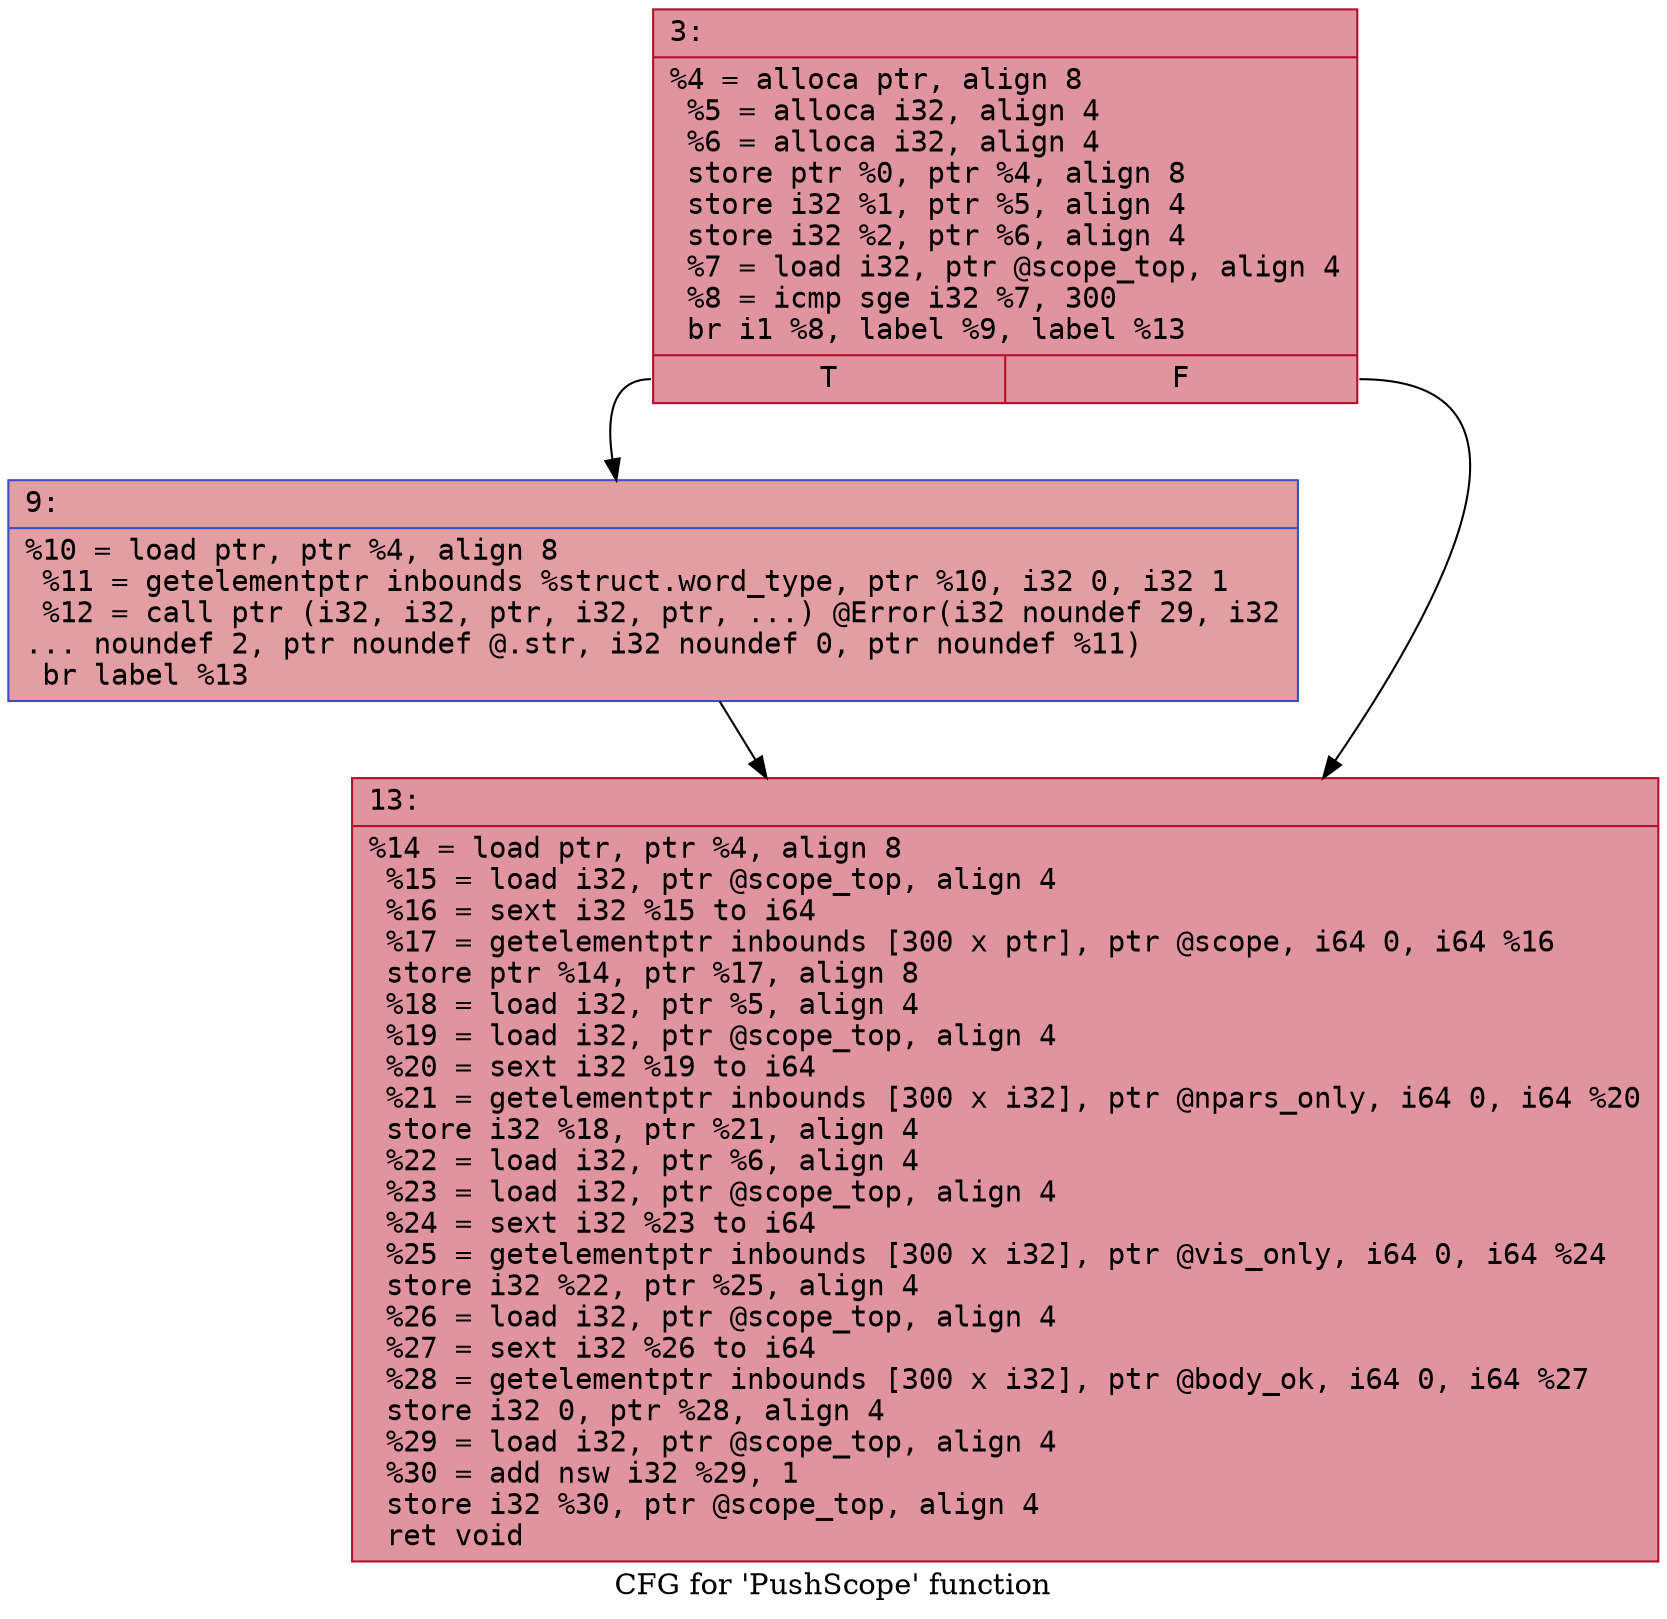 digraph "CFG for 'PushScope' function" {
	label="CFG for 'PushScope' function";

	Node0x60000037e350 [shape=record,color="#b70d28ff", style=filled, fillcolor="#b70d2870" fontname="Courier",label="{3:\l|  %4 = alloca ptr, align 8\l  %5 = alloca i32, align 4\l  %6 = alloca i32, align 4\l  store ptr %0, ptr %4, align 8\l  store i32 %1, ptr %5, align 4\l  store i32 %2, ptr %6, align 4\l  %7 = load i32, ptr @scope_top, align 4\l  %8 = icmp sge i32 %7, 300\l  br i1 %8, label %9, label %13\l|{<s0>T|<s1>F}}"];
	Node0x60000037e350:s0 -> Node0x60000037e3a0[tooltip="3 -> 9\nProbability 50.00%" ];
	Node0x60000037e350:s1 -> Node0x60000037e3f0[tooltip="3 -> 13\nProbability 50.00%" ];
	Node0x60000037e3a0 [shape=record,color="#3d50c3ff", style=filled, fillcolor="#be242e70" fontname="Courier",label="{9:\l|  %10 = load ptr, ptr %4, align 8\l  %11 = getelementptr inbounds %struct.word_type, ptr %10, i32 0, i32 1\l  %12 = call ptr (i32, i32, ptr, i32, ptr, ...) @Error(i32 noundef 29, i32\l... noundef 2, ptr noundef @.str, i32 noundef 0, ptr noundef %11)\l  br label %13\l}"];
	Node0x60000037e3a0 -> Node0x60000037e3f0[tooltip="9 -> 13\nProbability 100.00%" ];
	Node0x60000037e3f0 [shape=record,color="#b70d28ff", style=filled, fillcolor="#b70d2870" fontname="Courier",label="{13:\l|  %14 = load ptr, ptr %4, align 8\l  %15 = load i32, ptr @scope_top, align 4\l  %16 = sext i32 %15 to i64\l  %17 = getelementptr inbounds [300 x ptr], ptr @scope, i64 0, i64 %16\l  store ptr %14, ptr %17, align 8\l  %18 = load i32, ptr %5, align 4\l  %19 = load i32, ptr @scope_top, align 4\l  %20 = sext i32 %19 to i64\l  %21 = getelementptr inbounds [300 x i32], ptr @npars_only, i64 0, i64 %20\l  store i32 %18, ptr %21, align 4\l  %22 = load i32, ptr %6, align 4\l  %23 = load i32, ptr @scope_top, align 4\l  %24 = sext i32 %23 to i64\l  %25 = getelementptr inbounds [300 x i32], ptr @vis_only, i64 0, i64 %24\l  store i32 %22, ptr %25, align 4\l  %26 = load i32, ptr @scope_top, align 4\l  %27 = sext i32 %26 to i64\l  %28 = getelementptr inbounds [300 x i32], ptr @body_ok, i64 0, i64 %27\l  store i32 0, ptr %28, align 4\l  %29 = load i32, ptr @scope_top, align 4\l  %30 = add nsw i32 %29, 1\l  store i32 %30, ptr @scope_top, align 4\l  ret void\l}"];
}
